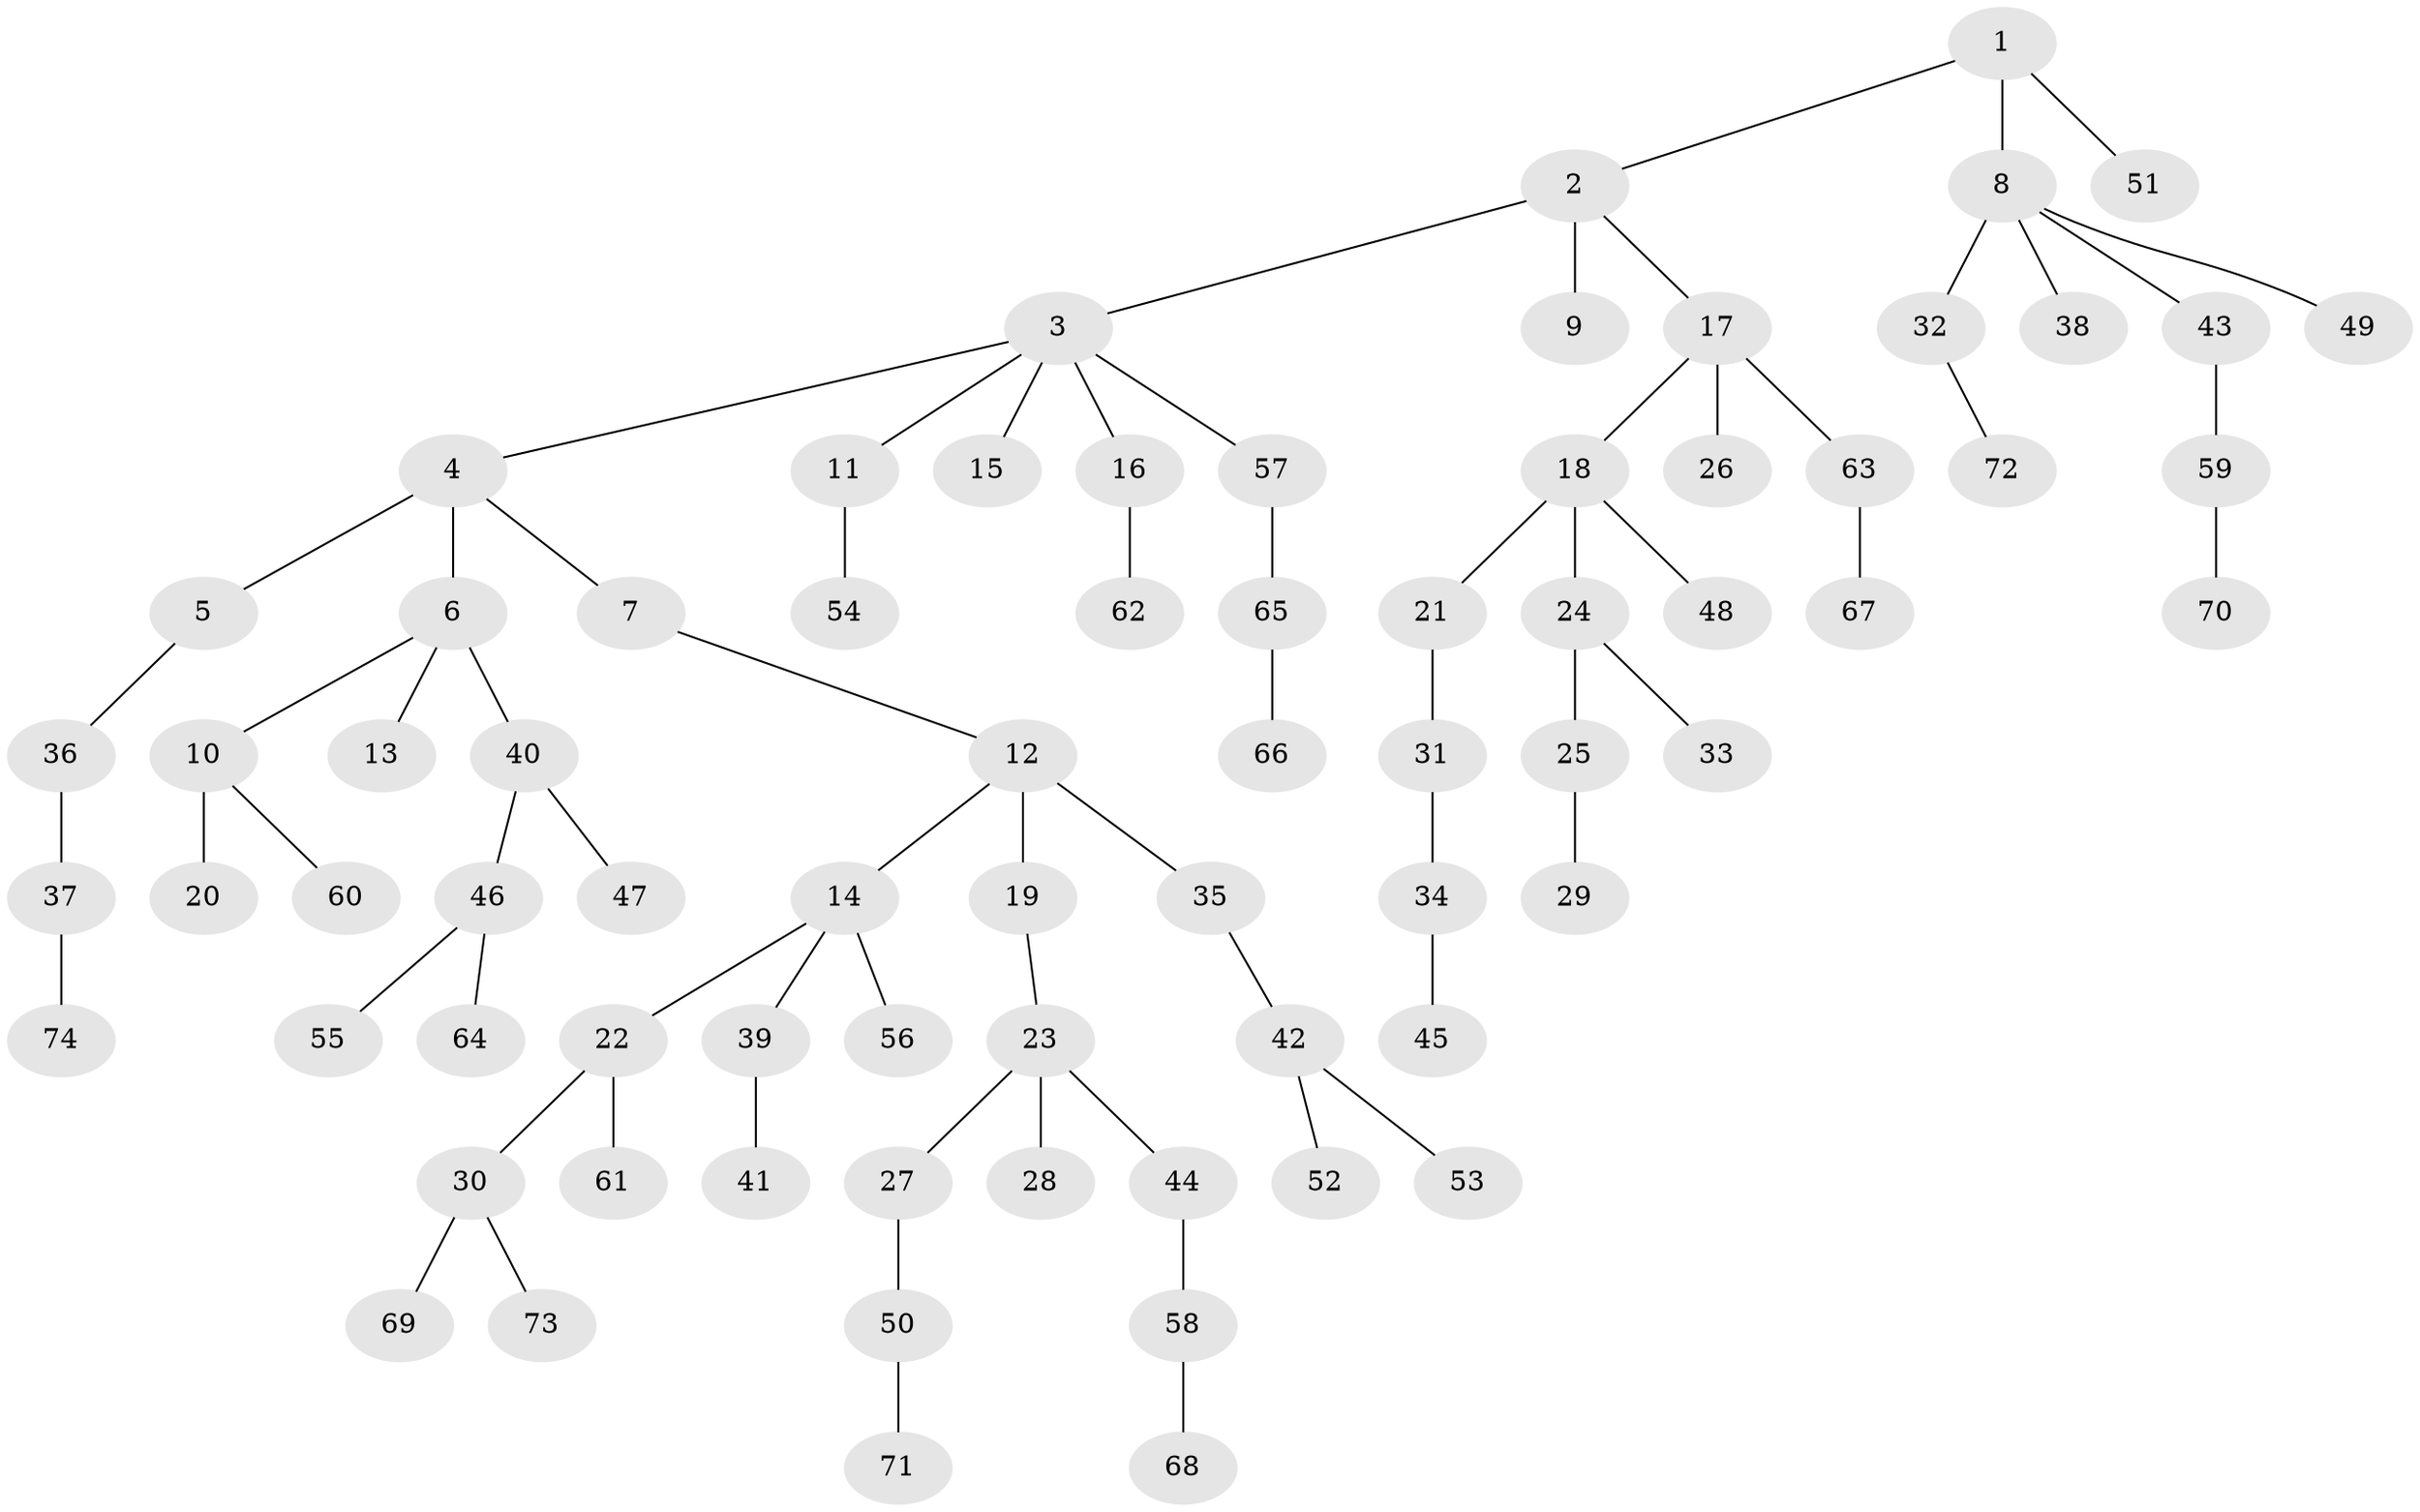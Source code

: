 // original degree distribution, {4: 0.06802721088435375, 7: 0.02040816326530612, 3: 0.1292517006802721, 6: 0.013605442176870748, 5: 0.034013605442176874, 1: 0.5374149659863946, 2: 0.19727891156462585}
// Generated by graph-tools (version 1.1) at 2025/36/03/09/25 02:36:51]
// undirected, 74 vertices, 73 edges
graph export_dot {
graph [start="1"]
  node [color=gray90,style=filled];
  1;
  2;
  3;
  4;
  5;
  6;
  7;
  8;
  9;
  10;
  11;
  12;
  13;
  14;
  15;
  16;
  17;
  18;
  19;
  20;
  21;
  22;
  23;
  24;
  25;
  26;
  27;
  28;
  29;
  30;
  31;
  32;
  33;
  34;
  35;
  36;
  37;
  38;
  39;
  40;
  41;
  42;
  43;
  44;
  45;
  46;
  47;
  48;
  49;
  50;
  51;
  52;
  53;
  54;
  55;
  56;
  57;
  58;
  59;
  60;
  61;
  62;
  63;
  64;
  65;
  66;
  67;
  68;
  69;
  70;
  71;
  72;
  73;
  74;
  1 -- 2 [weight=1.0];
  1 -- 8 [weight=1.0];
  1 -- 51 [weight=1.0];
  2 -- 3 [weight=1.0];
  2 -- 9 [weight=3.0];
  2 -- 17 [weight=1.0];
  3 -- 4 [weight=1.0];
  3 -- 11 [weight=1.0];
  3 -- 15 [weight=1.0];
  3 -- 16 [weight=1.0];
  3 -- 57 [weight=1.0];
  4 -- 5 [weight=1.0];
  4 -- 6 [weight=2.0];
  4 -- 7 [weight=1.0];
  5 -- 36 [weight=1.0];
  6 -- 10 [weight=1.0];
  6 -- 13 [weight=1.0];
  6 -- 40 [weight=1.0];
  7 -- 12 [weight=1.0];
  8 -- 32 [weight=2.0];
  8 -- 38 [weight=1.0];
  8 -- 43 [weight=1.0];
  8 -- 49 [weight=1.0];
  10 -- 20 [weight=3.0];
  10 -- 60 [weight=1.0];
  11 -- 54 [weight=1.0];
  12 -- 14 [weight=1.0];
  12 -- 19 [weight=2.0];
  12 -- 35 [weight=1.0];
  14 -- 22 [weight=1.0];
  14 -- 39 [weight=1.0];
  14 -- 56 [weight=1.0];
  16 -- 62 [weight=1.0];
  17 -- 18 [weight=1.0];
  17 -- 26 [weight=1.0];
  17 -- 63 [weight=1.0];
  18 -- 21 [weight=2.0];
  18 -- 24 [weight=1.0];
  18 -- 48 [weight=1.0];
  19 -- 23 [weight=1.0];
  21 -- 31 [weight=1.0];
  22 -- 30 [weight=1.0];
  22 -- 61 [weight=1.0];
  23 -- 27 [weight=1.0];
  23 -- 28 [weight=1.0];
  23 -- 44 [weight=1.0];
  24 -- 25 [weight=1.0];
  24 -- 33 [weight=2.0];
  25 -- 29 [weight=1.0];
  27 -- 50 [weight=2.0];
  30 -- 69 [weight=1.0];
  30 -- 73 [weight=1.0];
  31 -- 34 [weight=1.0];
  32 -- 72 [weight=1.0];
  34 -- 45 [weight=2.0];
  35 -- 42 [weight=1.0];
  36 -- 37 [weight=1.0];
  37 -- 74 [weight=1.0];
  39 -- 41 [weight=2.0];
  40 -- 46 [weight=1.0];
  40 -- 47 [weight=1.0];
  42 -- 52 [weight=1.0];
  42 -- 53 [weight=1.0];
  43 -- 59 [weight=1.0];
  44 -- 58 [weight=1.0];
  46 -- 55 [weight=1.0];
  46 -- 64 [weight=1.0];
  50 -- 71 [weight=1.0];
  57 -- 65 [weight=1.0];
  58 -- 68 [weight=1.0];
  59 -- 70 [weight=1.0];
  63 -- 67 [weight=2.0];
  65 -- 66 [weight=2.0];
}
